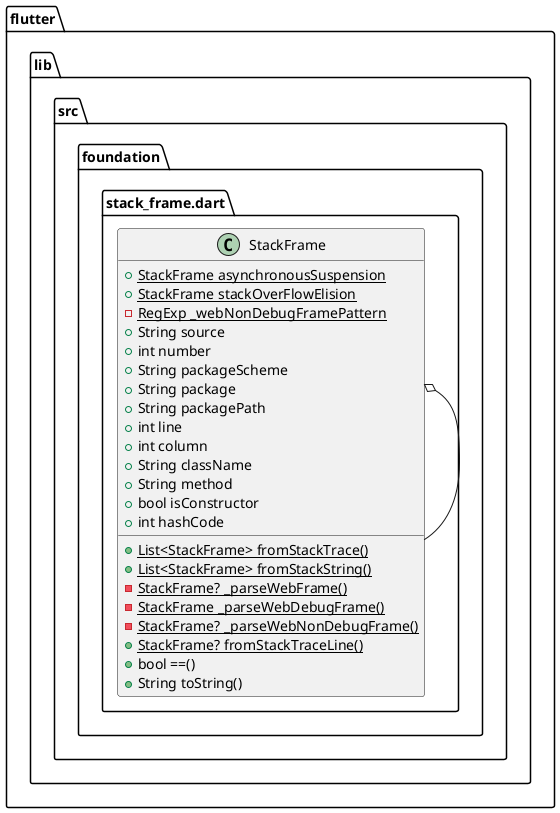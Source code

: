 @startuml
set namespaceSeparator ::

class "flutter::lib::src::foundation::stack_frame.dart::StackFrame" {
  {static} +StackFrame asynchronousSuspension
  {static} +StackFrame stackOverFlowElision
  {static} -RegExp _webNonDebugFramePattern
  +String source
  +int number
  +String packageScheme
  +String package
  +String packagePath
  +int line
  +int column
  +String className
  +String method
  +bool isConstructor
  +int hashCode
  {static} +List<StackFrame> fromStackTrace()
  {static} +List<StackFrame> fromStackString()
  {static} -StackFrame? _parseWebFrame()
  {static} -StackFrame _parseWebDebugFrame()
  {static} -StackFrame? _parseWebNonDebugFrame()
  {static} +StackFrame? fromStackTraceLine()
  +bool ==()
  +String toString()
}

"flutter::lib::src::foundation::stack_frame.dart::StackFrame" o-- "flutter::lib::src::foundation::stack_frame.dart::StackFrame"


@enduml